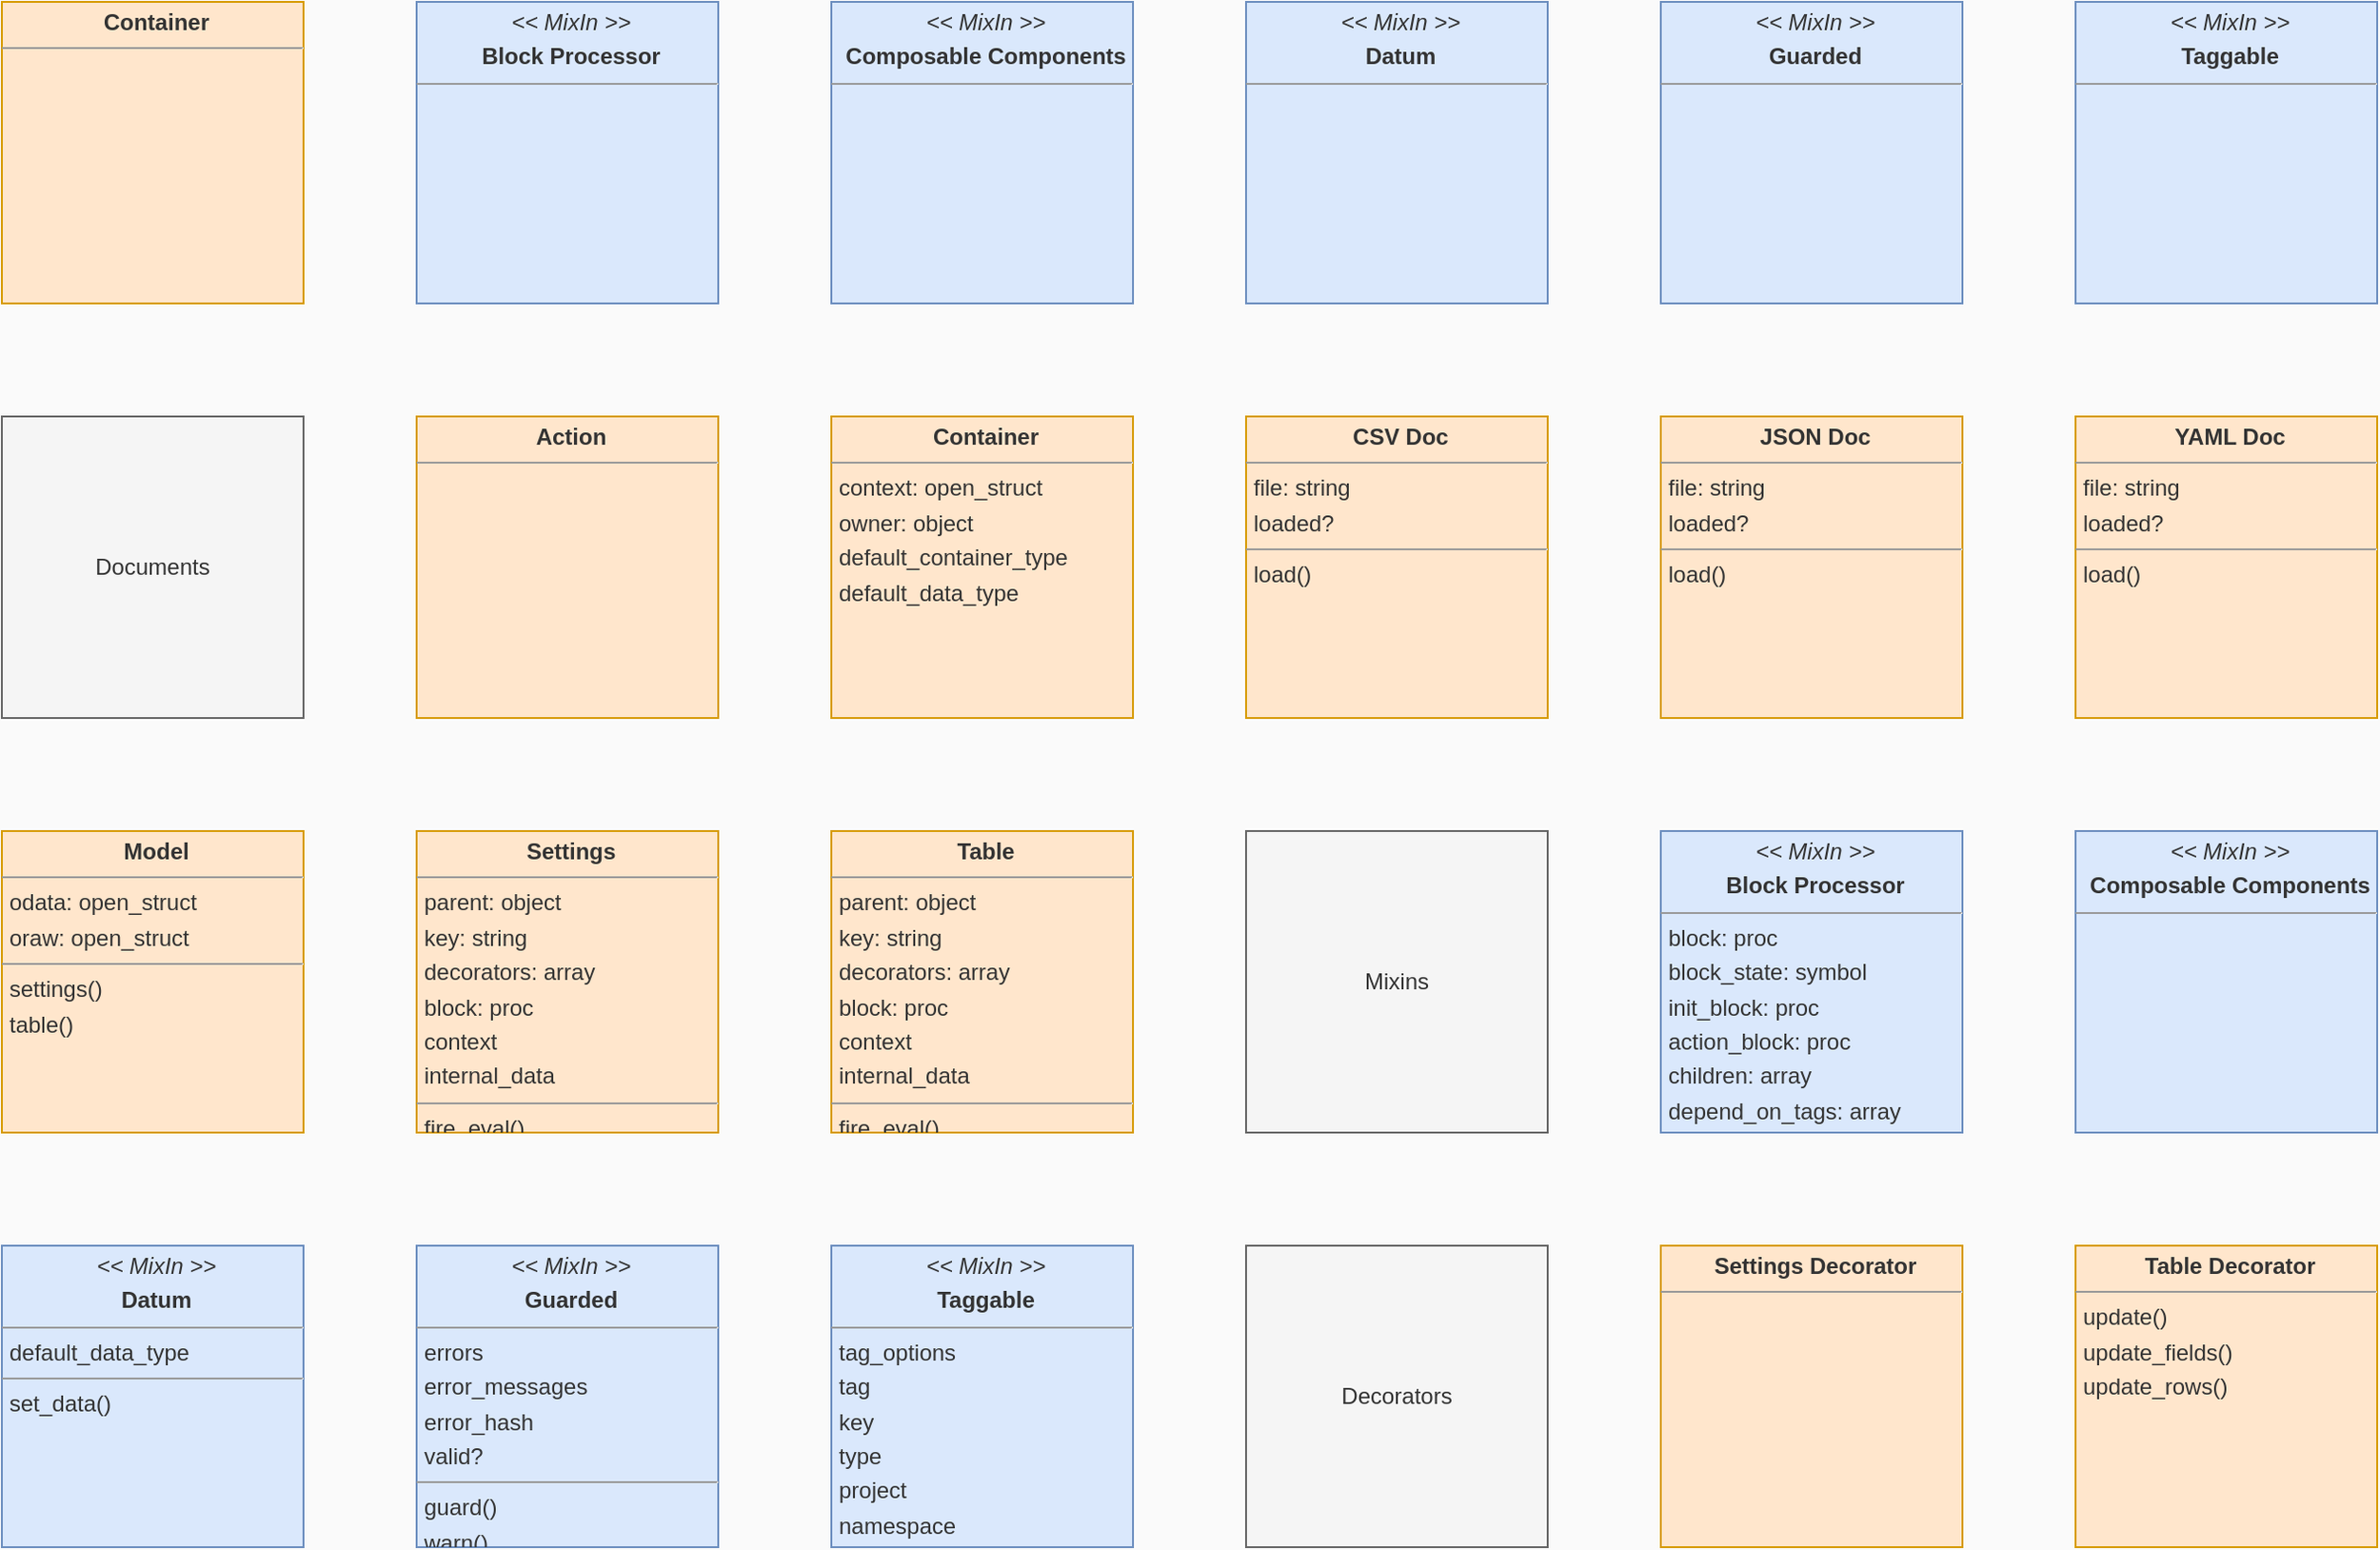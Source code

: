 <mxfile>
  <diagram id="SHp" name="Style-Plain">
    <mxGraphModel dx="0" dy="0" background="#fafafa" grid="0" gridSize="10" guides="1" tooltips="1" connect="1" arrows="1" fold="1" page="1" pageScale="1" pageWidth="1169" pageHeight="827" math="0" shadow="0">
      <root>
        <mxCell id="page_root_SHp" parent="SHp"/>
        <mxCell id="node_root_SHp" parent="page_root_SHp"/>
        <mxCell id="SHp-2" value="&lt;p style=&quot;margin:0px;margin-left:4px;margin-top:4px;text-align:center&quot;&gt;&lt;b&gt;Container&lt;/b&gt;&lt;/p&gt;&lt;hr size=&quot;1&quot;/&gt;" style="whiteSpace=wrap;html=1;rounded=0;fillColor=#ffe6cc;strokeColor=#d79b00;fontColor=#333333;align=left;overflow=fill;fontSize=12;fontFamily=Helvetica" vertex="1" parent="node_root_SHp">
          <mxGeometry x="30" y="30" width="160" height="160" as="geometry"/>
        </mxCell>
        <mxCell id="SHp-3" value="&lt;p style=&quot;margin:0px;margin-left:4px;margin-top:4px;text-align:center&quot;&gt;&lt;i&gt;&amp;lt;&amp;lt; MixIn &amp;gt;&amp;gt;&lt;/i&gt;&lt;/p&gt;&lt;p style=&quot;margin:0px;margin-left:4px;margin-top:4px;text-align:center&quot;&gt;&lt;b&gt;Block Processor&lt;/b&gt;&lt;/p&gt;&lt;hr size=&quot;1&quot;/&gt;" style="whiteSpace=wrap;html=1;rounded=0;fillColor=#dae8fc;strokeColor=#6c8ebf;fontColor=#333333;align=left;overflow=fill;fontSize=12;fontFamily=Helvetica" vertex="1" parent="node_root_SHp">
          <mxGeometry x="250" y="30" width="160" height="160" as="geometry"/>
        </mxCell>
        <mxCell id="SHp-4" value="&lt;p style=&quot;margin:0px;margin-left:4px;margin-top:4px;text-align:center&quot;&gt;&lt;i&gt;&amp;lt;&amp;lt; MixIn &amp;gt;&amp;gt;&lt;/i&gt;&lt;/p&gt;&lt;p style=&quot;margin:0px;margin-left:4px;margin-top:4px;text-align:center&quot;&gt;&lt;b&gt;Composable Components&lt;/b&gt;&lt;/p&gt;&lt;hr size=&quot;1&quot;/&gt;" style="whiteSpace=wrap;html=1;rounded=0;fillColor=#dae8fc;strokeColor=#6c8ebf;fontColor=#333333;align=left;overflow=fill;fontSize=12;fontFamily=Helvetica" vertex="1" parent="node_root_SHp">
          <mxGeometry x="470" y="30" width="160" height="160" as="geometry"/>
        </mxCell>
        <mxCell id="SHp-5" value="&lt;p style=&quot;margin:0px;margin-left:4px;margin-top:4px;text-align:center&quot;&gt;&lt;i&gt;&amp;lt;&amp;lt; MixIn &amp;gt;&amp;gt;&lt;/i&gt;&lt;/p&gt;&lt;p style=&quot;margin:0px;margin-left:4px;margin-top:4px;text-align:center&quot;&gt;&lt;b&gt;Datum&lt;/b&gt;&lt;/p&gt;&lt;hr size=&quot;1&quot;/&gt;" style="whiteSpace=wrap;html=1;rounded=0;fillColor=#dae8fc;strokeColor=#6c8ebf;fontColor=#333333;align=left;overflow=fill;fontSize=12;fontFamily=Helvetica" vertex="1" parent="node_root_SHp">
          <mxGeometry x="690" y="30" width="160" height="160" as="geometry"/>
        </mxCell>
        <mxCell id="SHp-6" value="&lt;p style=&quot;margin:0px;margin-left:4px;margin-top:4px;text-align:center&quot;&gt;&lt;i&gt;&amp;lt;&amp;lt; MixIn &amp;gt;&amp;gt;&lt;/i&gt;&lt;/p&gt;&lt;p style=&quot;margin:0px;margin-left:4px;margin-top:4px;text-align:center&quot;&gt;&lt;b&gt;Guarded&lt;/b&gt;&lt;/p&gt;&lt;hr size=&quot;1&quot;/&gt;" style="whiteSpace=wrap;html=1;rounded=0;fillColor=#dae8fc;strokeColor=#6c8ebf;fontColor=#333333;align=left;overflow=fill;fontSize=12;fontFamily=Helvetica" vertex="1" parent="node_root_SHp">
          <mxGeometry x="910" y="30" width="160" height="160" as="geometry"/>
        </mxCell>
        <mxCell id="SHp-7" value="&lt;p style=&quot;margin:0px;margin-left:4px;margin-top:4px;text-align:center&quot;&gt;&lt;i&gt;&amp;lt;&amp;lt; MixIn &amp;gt;&amp;gt;&lt;/i&gt;&lt;/p&gt;&lt;p style=&quot;margin:0px;margin-left:4px;margin-top:4px;text-align:center&quot;&gt;&lt;b&gt;Taggable&lt;/b&gt;&lt;/p&gt;&lt;hr size=&quot;1&quot;/&gt;" style="whiteSpace=wrap;html=1;rounded=0;fillColor=#dae8fc;strokeColor=#6c8ebf;fontColor=#333333;align=left;overflow=fill;fontSize=12;fontFamily=Helvetica" vertex="1" parent="node_root_SHp">
          <mxGeometry x="1130" y="30" width="160" height="160" as="geometry"/>
        </mxCell>
        <mxCell id="SHp-8" value="Documents" style="whiteSpace=wrap;html=1;rounded=0;fillColor=#f5f5f5;strokeColor=#666666;fontColor=#333333" vertex="1" parent="node_root_SHp">
          <mxGeometry x="30" y="250" width="160" height="160" as="geometry"/>
        </mxCell>
        <mxCell id="SHp-9" value="&lt;p style=&quot;margin:0px;margin-left:4px;margin-top:4px;text-align:center&quot;&gt;&lt;b&gt;Action&lt;/b&gt;&lt;/p&gt;&lt;hr size=&quot;1&quot;/&gt;" style="whiteSpace=wrap;html=1;rounded=0;fillColor=#ffe6cc;strokeColor=#d79b00;fontColor=#333333;align=left;overflow=fill;fontSize=12;fontFamily=Helvetica" vertex="1" parent="node_root_SHp">
          <mxGeometry x="250" y="250" width="160" height="160" as="geometry"/>
        </mxCell>
        <mxCell id="SHp-10" value="&lt;p style=&quot;margin:0px;margin-left:4px;margin-top:4px;text-align:center&quot;&gt;&lt;b&gt;Container&lt;/b&gt;&lt;/p&gt;&lt;hr size=&quot;1&quot;/&gt;&lt;p style=&quot;margin:0px;margin-left:4px;margin-top:4px&quot;&gt;context: open_struct&lt;/p&gt;&lt;p style=&quot;margin:0px;margin-left:4px;margin-top:4px&quot;&gt;owner: object&lt;/p&gt;&lt;p style=&quot;margin:0px;margin-left:4px;margin-top:4px&quot;&gt;default_container_type&lt;/p&gt;&lt;p style=&quot;margin:0px;margin-left:4px;margin-top:4px&quot;&gt;default_data_type&lt;/p&gt;" style="whiteSpace=wrap;html=1;rounded=0;fillColor=#ffe6cc;strokeColor=#d79b00;fontColor=#333333;align=left;overflow=fill;fontSize=12;fontFamily=Helvetica" vertex="1" parent="node_root_SHp">
          <mxGeometry x="470" y="250" width="160" height="160" as="geometry"/>
        </mxCell>
        <mxCell id="SHp-11" value="&lt;p style=&quot;margin:0px;margin-left:4px;margin-top:4px;text-align:center&quot;&gt;&lt;b&gt;CSV Doc&lt;/b&gt;&lt;/p&gt;&lt;hr size=&quot;1&quot;/&gt;&lt;p style=&quot;margin:0px;margin-left:4px;margin-top:4px&quot;&gt;file: string&lt;/p&gt;&lt;p style=&quot;margin:0px;margin-left:4px;margin-top:4px&quot;&gt;loaded?&lt;/p&gt;&lt;hr size=&quot;1&quot;/&gt;&lt;p style=&quot;margin:0px;margin-left:4px;margin-top:4px&quot;&gt;load()&lt;/p&gt;" style="whiteSpace=wrap;html=1;rounded=0;fillColor=#ffe6cc;strokeColor=#d79b00;fontColor=#333333;align=left;overflow=fill;fontSize=12;fontFamily=Helvetica" vertex="1" parent="node_root_SHp">
          <mxGeometry x="690" y="250" width="160" height="160" as="geometry"/>
        </mxCell>
        <mxCell id="SHp-12" value="&lt;p style=&quot;margin:0px;margin-left:4px;margin-top:4px;text-align:center&quot;&gt;&lt;b&gt;JSON Doc&lt;/b&gt;&lt;/p&gt;&lt;hr size=&quot;1&quot;/&gt;&lt;p style=&quot;margin:0px;margin-left:4px;margin-top:4px&quot;&gt;file: string&lt;/p&gt;&lt;p style=&quot;margin:0px;margin-left:4px;margin-top:4px&quot;&gt;loaded?&lt;/p&gt;&lt;hr size=&quot;1&quot;/&gt;&lt;p style=&quot;margin:0px;margin-left:4px;margin-top:4px&quot;&gt;load()&lt;/p&gt;" style="whiteSpace=wrap;html=1;rounded=0;fillColor=#ffe6cc;strokeColor=#d79b00;fontColor=#333333;align=left;overflow=fill;fontSize=12;fontFamily=Helvetica" vertex="1" parent="node_root_SHp">
          <mxGeometry x="910" y="250" width="160" height="160" as="geometry"/>
        </mxCell>
        <mxCell id="SHp-13" value="&lt;p style=&quot;margin:0px;margin-left:4px;margin-top:4px;text-align:center&quot;&gt;&lt;b&gt;YAML Doc&lt;/b&gt;&lt;/p&gt;&lt;hr size=&quot;1&quot;/&gt;&lt;p style=&quot;margin:0px;margin-left:4px;margin-top:4px&quot;&gt;file: string&lt;/p&gt;&lt;p style=&quot;margin:0px;margin-left:4px;margin-top:4px&quot;&gt;loaded?&lt;/p&gt;&lt;hr size=&quot;1&quot;/&gt;&lt;p style=&quot;margin:0px;margin-left:4px;margin-top:4px&quot;&gt;load()&lt;/p&gt;" style="whiteSpace=wrap;html=1;rounded=0;fillColor=#ffe6cc;strokeColor=#d79b00;fontColor=#333333;align=left;overflow=fill;fontSize=12;fontFamily=Helvetica" vertex="1" parent="node_root_SHp">
          <mxGeometry x="1130" y="250" width="160" height="160" as="geometry"/>
        </mxCell>
        <mxCell id="SHp-14" value="&lt;p style=&quot;margin:0px;margin-left:4px;margin-top:4px;text-align:center&quot;&gt;&lt;b&gt;Model&lt;/b&gt;&lt;/p&gt;&lt;hr size=&quot;1&quot;/&gt;&lt;p style=&quot;margin:0px;margin-left:4px;margin-top:4px&quot;&gt;odata: open_struct&lt;/p&gt;&lt;p style=&quot;margin:0px;margin-left:4px;margin-top:4px&quot;&gt;oraw: open_struct&lt;/p&gt;&lt;hr size=&quot;1&quot;/&gt;&lt;p style=&quot;margin:0px;margin-left:4px;margin-top:4px&quot;&gt;settings()&lt;/p&gt;&lt;p style=&quot;margin:0px;margin-left:4px;margin-top:4px&quot;&gt;table()&lt;/p&gt;" style="whiteSpace=wrap;html=1;rounded=0;fillColor=#ffe6cc;strokeColor=#d79b00;fontColor=#333333;align=left;overflow=fill;fontSize=12;fontFamily=Helvetica" vertex="1" parent="node_root_SHp">
          <mxGeometry x="30" y="470" width="160" height="160" as="geometry"/>
        </mxCell>
        <mxCell id="SHp-15" value="&lt;p style=&quot;margin:0px;margin-left:4px;margin-top:4px;text-align:center&quot;&gt;&lt;b&gt;Settings&lt;/b&gt;&lt;/p&gt;&lt;hr size=&quot;1&quot;/&gt;&lt;p style=&quot;margin:0px;margin-left:4px;margin-top:4px&quot;&gt;parent: object&lt;/p&gt;&lt;p style=&quot;margin:0px;margin-left:4px;margin-top:4px&quot;&gt;key: string&lt;/p&gt;&lt;p style=&quot;margin:0px;margin-left:4px;margin-top:4px&quot;&gt;decorators: array&lt;/p&gt;&lt;p style=&quot;margin:0px;margin-left:4px;margin-top:4px&quot;&gt;block: proc&lt;/p&gt;&lt;p style=&quot;margin:0px;margin-left:4px;margin-top:4px&quot;&gt;context&lt;/p&gt;&lt;p style=&quot;margin:0px;margin-left:4px;margin-top:4px&quot;&gt;internal_data&lt;/p&gt;&lt;hr size=&quot;1&quot;/&gt;&lt;p style=&quot;margin:0px;margin-left:4px;margin-top:4px&quot;&gt;fire_eval()&lt;/p&gt;" style="whiteSpace=wrap;html=1;rounded=0;fillColor=#ffe6cc;strokeColor=#d79b00;fontColor=#333333;align=left;overflow=fill;fontSize=12;fontFamily=Helvetica" vertex="1" parent="node_root_SHp">
          <mxGeometry x="250" y="470" width="160" height="160" as="geometry"/>
        </mxCell>
        <mxCell id="SHp-16" value="&lt;p style=&quot;margin:0px;margin-left:4px;margin-top:4px;text-align:center&quot;&gt;&lt;b&gt;Table&lt;/b&gt;&lt;/p&gt;&lt;hr size=&quot;1&quot;/&gt;&lt;p style=&quot;margin:0px;margin-left:4px;margin-top:4px&quot;&gt;parent: object&lt;/p&gt;&lt;p style=&quot;margin:0px;margin-left:4px;margin-top:4px&quot;&gt;key: string&lt;/p&gt;&lt;p style=&quot;margin:0px;margin-left:4px;margin-top:4px&quot;&gt;decorators: array&lt;/p&gt;&lt;p style=&quot;margin:0px;margin-left:4px;margin-top:4px&quot;&gt;block: proc&lt;/p&gt;&lt;p style=&quot;margin:0px;margin-left:4px;margin-top:4px&quot;&gt;context&lt;/p&gt;&lt;p style=&quot;margin:0px;margin-left:4px;margin-top:4px&quot;&gt;internal_data&lt;/p&gt;&lt;hr size=&quot;1&quot;/&gt;&lt;p style=&quot;margin:0px;margin-left:4px;margin-top:4px&quot;&gt;fire_eval()&lt;/p&gt;" style="whiteSpace=wrap;html=1;rounded=0;fillColor=#ffe6cc;strokeColor=#d79b00;fontColor=#333333;align=left;overflow=fill;fontSize=12;fontFamily=Helvetica" vertex="1" parent="node_root_SHp">
          <mxGeometry x="470" y="470" width="160" height="160" as="geometry"/>
        </mxCell>
        <mxCell id="SHp-17" value="Mixins" style="whiteSpace=wrap;html=1;rounded=0;fillColor=#f5f5f5;strokeColor=#666666;fontColor=#333333" vertex="1" parent="node_root_SHp">
          <mxGeometry x="690" y="470" width="160" height="160" as="geometry"/>
        </mxCell>
        <mxCell id="SHp-18" value="&lt;p style=&quot;margin:0px;margin-left:4px;margin-top:4px;text-align:center&quot;&gt;&lt;i&gt;&amp;lt;&amp;lt; MixIn &amp;gt;&amp;gt;&lt;/i&gt;&lt;/p&gt;&lt;p style=&quot;margin:0px;margin-left:4px;margin-top:4px;text-align:center&quot;&gt;&lt;b&gt;Block Processor&lt;/b&gt;&lt;/p&gt;&lt;hr size=&quot;1&quot;/&gt;&lt;p style=&quot;margin:0px;margin-left:4px;margin-top:4px&quot;&gt;block: proc&lt;/p&gt;&lt;p style=&quot;margin:0px;margin-left:4px;margin-top:4px&quot;&gt;block_state: symbol&lt;/p&gt;&lt;p style=&quot;margin:0px;margin-left:4px;margin-top:4px&quot;&gt;init_block: proc&lt;/p&gt;&lt;p style=&quot;margin:0px;margin-left:4px;margin-top:4px&quot;&gt;action_block: proc&lt;/p&gt;&lt;p style=&quot;margin:0px;margin-left:4px;margin-top:4px&quot;&gt;children: array&lt;/p&gt;&lt;p style=&quot;margin:0px;margin-left:4px;margin-top:4px&quot;&gt;depend_on_tags: array&lt;/p&gt;&lt;p style=&quot;margin:0px;margin-left:4px;margin-top:4px&quot;&gt;dependents: array&lt;/p&gt;&lt;hr size=&quot;1&quot;/&gt;&lt;p style=&quot;margin:0px;margin-left:4px;margin-top:4px&quot;&gt;depend_on()&lt;/p&gt;&lt;p style=&quot;margin:0px;margin-left:4px;margin-top:4px&quot;&gt;resolve_dependency()&lt;/p&gt;&lt;p style=&quot;margin:0px;margin-left:4px;margin-top:4px&quot;&gt;import()&lt;/p&gt;&lt;p style=&quot;margin:0px;margin-left:4px;margin-top:4px&quot;&gt;import_data()&lt;/p&gt;&lt;p style=&quot;margin:0px;margin-left:4px;margin-top:4px&quot;&gt;dependencies_met()&lt;/p&gt;&lt;p style=&quot;margin:0px;margin-left:4px;margin-top:4px&quot;&gt;execute_block()&lt;/p&gt;&lt;p style=&quot;margin:0px;margin-left:4px;margin-top:4px&quot;&gt;block_execute()&lt;/p&gt;&lt;p style=&quot;margin:0px;margin-left:4px;margin-top:4px&quot;&gt;new()&lt;/p&gt;&lt;p style=&quot;margin:0px;margin-left:4px;margin-top:4px&quot;&gt;evaluated()&lt;/p&gt;&lt;p style=&quot;margin:0px;margin-left:4px;margin-top:4px&quot;&gt;initialized()&lt;/p&gt;&lt;p style=&quot;margin:0px;margin-left:4px;margin-top:4px&quot;&gt;children_evaluated()&lt;/p&gt;&lt;p style=&quot;margin:0px;margin-left:4px;margin-top:4px&quot;&gt;actioned()&lt;/p&gt;&lt;p style=&quot;margin:0px;margin-left:4px;margin-top:4px&quot;&gt;fire_eval()&lt;/p&gt;&lt;p style=&quot;margin:0px;margin-left:4px;margin-top:4px&quot;&gt;init()&lt;/p&gt;&lt;p style=&quot;margin:0px;margin-left:4px;margin-top:4px&quot;&gt;fire_init()&lt;/p&gt;&lt;p style=&quot;margin:0px;margin-left:4px;margin-top:4px&quot;&gt;add_child()&lt;/p&gt;&lt;p style=&quot;margin:0px;margin-left:4px;margin-top:4px&quot;&gt;fire_children()&lt;/p&gt;&lt;p style=&quot;margin:0px;margin-left:4px;margin-top:4px&quot;&gt;action()&lt;/p&gt;&lt;p style=&quot;margin:0px;margin-left:4px;margin-top:4px&quot;&gt;fire_action()&lt;/p&gt;" style="whiteSpace=wrap;html=1;rounded=0;fillColor=#dae8fc;strokeColor=#6c8ebf;fontColor=#333333;align=left;overflow=fill;fontSize=12;fontFamily=Helvetica" vertex="1" parent="node_root_SHp">
          <mxGeometry x="910" y="470" width="160" height="160" as="geometry"/>
        </mxCell>
        <mxCell id="SHp-19" value="&lt;p style=&quot;margin:0px;margin-left:4px;margin-top:4px;text-align:center&quot;&gt;&lt;i&gt;&amp;lt;&amp;lt; MixIn &amp;gt;&amp;gt;&lt;/i&gt;&lt;/p&gt;&lt;p style=&quot;margin:0px;margin-left:4px;margin-top:4px;text-align:center&quot;&gt;&lt;b&gt;Composable Components&lt;/b&gt;&lt;/p&gt;&lt;hr size=&quot;1&quot;/&gt;" style="whiteSpace=wrap;html=1;rounded=0;fillColor=#dae8fc;strokeColor=#6c8ebf;fontColor=#333333;align=left;overflow=fill;fontSize=12;fontFamily=Helvetica" vertex="1" parent="node_root_SHp">
          <mxGeometry x="1130" y="470" width="160" height="160" as="geometry"/>
        </mxCell>
        <mxCell id="SHp-20" value="&lt;p style=&quot;margin:0px;margin-left:4px;margin-top:4px;text-align:center&quot;&gt;&lt;i&gt;&amp;lt;&amp;lt; MixIn &amp;gt;&amp;gt;&lt;/i&gt;&lt;/p&gt;&lt;p style=&quot;margin:0px;margin-left:4px;margin-top:4px;text-align:center&quot;&gt;&lt;b&gt;Datum&lt;/b&gt;&lt;/p&gt;&lt;hr size=&quot;1&quot;/&gt;&lt;p style=&quot;margin:0px;margin-left:4px;margin-top:4px&quot;&gt;default_data_type&lt;/p&gt;&lt;hr size=&quot;1&quot;/&gt;&lt;p style=&quot;margin:0px;margin-left:4px;margin-top:4px&quot;&gt;set_data()&lt;/p&gt;" style="whiteSpace=wrap;html=1;rounded=0;fillColor=#dae8fc;strokeColor=#6c8ebf;fontColor=#333333;align=left;overflow=fill;fontSize=12;fontFamily=Helvetica" vertex="1" parent="node_root_SHp">
          <mxGeometry x="30" y="690" width="160" height="160" as="geometry"/>
        </mxCell>
        <mxCell id="SHp-21" value="&lt;p style=&quot;margin:0px;margin-left:4px;margin-top:4px;text-align:center&quot;&gt;&lt;i&gt;&amp;lt;&amp;lt; MixIn &amp;gt;&amp;gt;&lt;/i&gt;&lt;/p&gt;&lt;p style=&quot;margin:0px;margin-left:4px;margin-top:4px;text-align:center&quot;&gt;&lt;b&gt;Guarded&lt;/b&gt;&lt;/p&gt;&lt;hr size=&quot;1&quot;/&gt;&lt;p style=&quot;margin:0px;margin-left:4px;margin-top:4px&quot;&gt;errors&lt;/p&gt;&lt;p style=&quot;margin:0px;margin-left:4px;margin-top:4px&quot;&gt;error_messages&lt;/p&gt;&lt;p style=&quot;margin:0px;margin-left:4px;margin-top:4px&quot;&gt;error_hash&lt;/p&gt;&lt;p style=&quot;margin:0px;margin-left:4px;margin-top:4px&quot;&gt;valid?&lt;/p&gt;&lt;hr size=&quot;1&quot;/&gt;&lt;p style=&quot;margin:0px;margin-left:4px;margin-top:4px&quot;&gt;guard()&lt;/p&gt;&lt;p style=&quot;margin:0px;margin-left:4px;margin-top:4px&quot;&gt;warn()&lt;/p&gt;" style="whiteSpace=wrap;html=1;rounded=0;fillColor=#dae8fc;strokeColor=#6c8ebf;fontColor=#333333;align=left;overflow=fill;fontSize=12;fontFamily=Helvetica" vertex="1" parent="node_root_SHp">
          <mxGeometry x="250" y="690" width="160" height="160" as="geometry"/>
        </mxCell>
        <mxCell id="SHp-22" value="&lt;p style=&quot;margin:0px;margin-left:4px;margin-top:4px;text-align:center&quot;&gt;&lt;i&gt;&amp;lt;&amp;lt; MixIn &amp;gt;&amp;gt;&lt;/i&gt;&lt;/p&gt;&lt;p style=&quot;margin:0px;margin-left:4px;margin-top:4px;text-align:center&quot;&gt;&lt;b&gt;Taggable&lt;/b&gt;&lt;/p&gt;&lt;hr size=&quot;1&quot;/&gt;&lt;p style=&quot;margin:0px;margin-left:4px;margin-top:4px&quot;&gt;tag_options&lt;/p&gt;&lt;p style=&quot;margin:0px;margin-left:4px;margin-top:4px&quot;&gt;tag&lt;/p&gt;&lt;p style=&quot;margin:0px;margin-left:4px;margin-top:4px&quot;&gt;key&lt;/p&gt;&lt;p style=&quot;margin:0px;margin-left:4px;margin-top:4px&quot;&gt;type&lt;/p&gt;&lt;p style=&quot;margin:0px;margin-left:4px;margin-top:4px&quot;&gt;project&lt;/p&gt;&lt;p style=&quot;margin:0px;margin-left:4px;margin-top:4px&quot;&gt;namespace&lt;/p&gt;" style="whiteSpace=wrap;html=1;rounded=0;fillColor=#dae8fc;strokeColor=#6c8ebf;fontColor=#333333;align=left;overflow=fill;fontSize=12;fontFamily=Helvetica" vertex="1" parent="node_root_SHp">
          <mxGeometry x="470" y="690" width="160" height="160" as="geometry"/>
        </mxCell>
        <mxCell id="SHp-23" value="Decorators" style="whiteSpace=wrap;html=1;rounded=0;fillColor=#f5f5f5;strokeColor=#666666;fontColor=#333333" vertex="1" parent="node_root_SHp">
          <mxGeometry x="690" y="690" width="160" height="160" as="geometry"/>
        </mxCell>
        <mxCell id="SHp-24" value="&lt;p style=&quot;margin:0px;margin-left:4px;margin-top:4px;text-align:center&quot;&gt;&lt;b&gt;Settings Decorator&lt;/b&gt;&lt;/p&gt;&lt;hr size=&quot;1&quot;/&gt;" style="whiteSpace=wrap;html=1;rounded=0;fillColor=#ffe6cc;strokeColor=#d79b00;fontColor=#333333;align=left;overflow=fill;fontSize=12;fontFamily=Helvetica" vertex="1" parent="node_root_SHp">
          <mxGeometry x="910" y="690" width="160" height="160" as="geometry"/>
        </mxCell>
        <mxCell id="SHp-25" value="&lt;p style=&quot;margin:0px;margin-left:4px;margin-top:4px;text-align:center&quot;&gt;&lt;b&gt;Table Decorator&lt;/b&gt;&lt;/p&gt;&lt;hr size=&quot;1&quot;/&gt;&lt;p style=&quot;margin:0px;margin-left:4px;margin-top:4px&quot;&gt;update()&lt;/p&gt;&lt;p style=&quot;margin:0px;margin-left:4px;margin-top:4px&quot;&gt;update_fields()&lt;/p&gt;&lt;p style=&quot;margin:0px;margin-left:4px;margin-top:4px&quot;&gt;update_rows()&lt;/p&gt;" style="whiteSpace=wrap;html=1;rounded=0;fillColor=#ffe6cc;strokeColor=#d79b00;fontColor=#333333;align=left;overflow=fill;fontSize=12;fontFamily=Helvetica" vertex="1" parent="node_root_SHp">
          <mxGeometry x="1130" y="690" width="160" height="160" as="geometry"/>
        </mxCell>
      </root>
    </mxGraphModel>
  </diagram>
</mxfile>